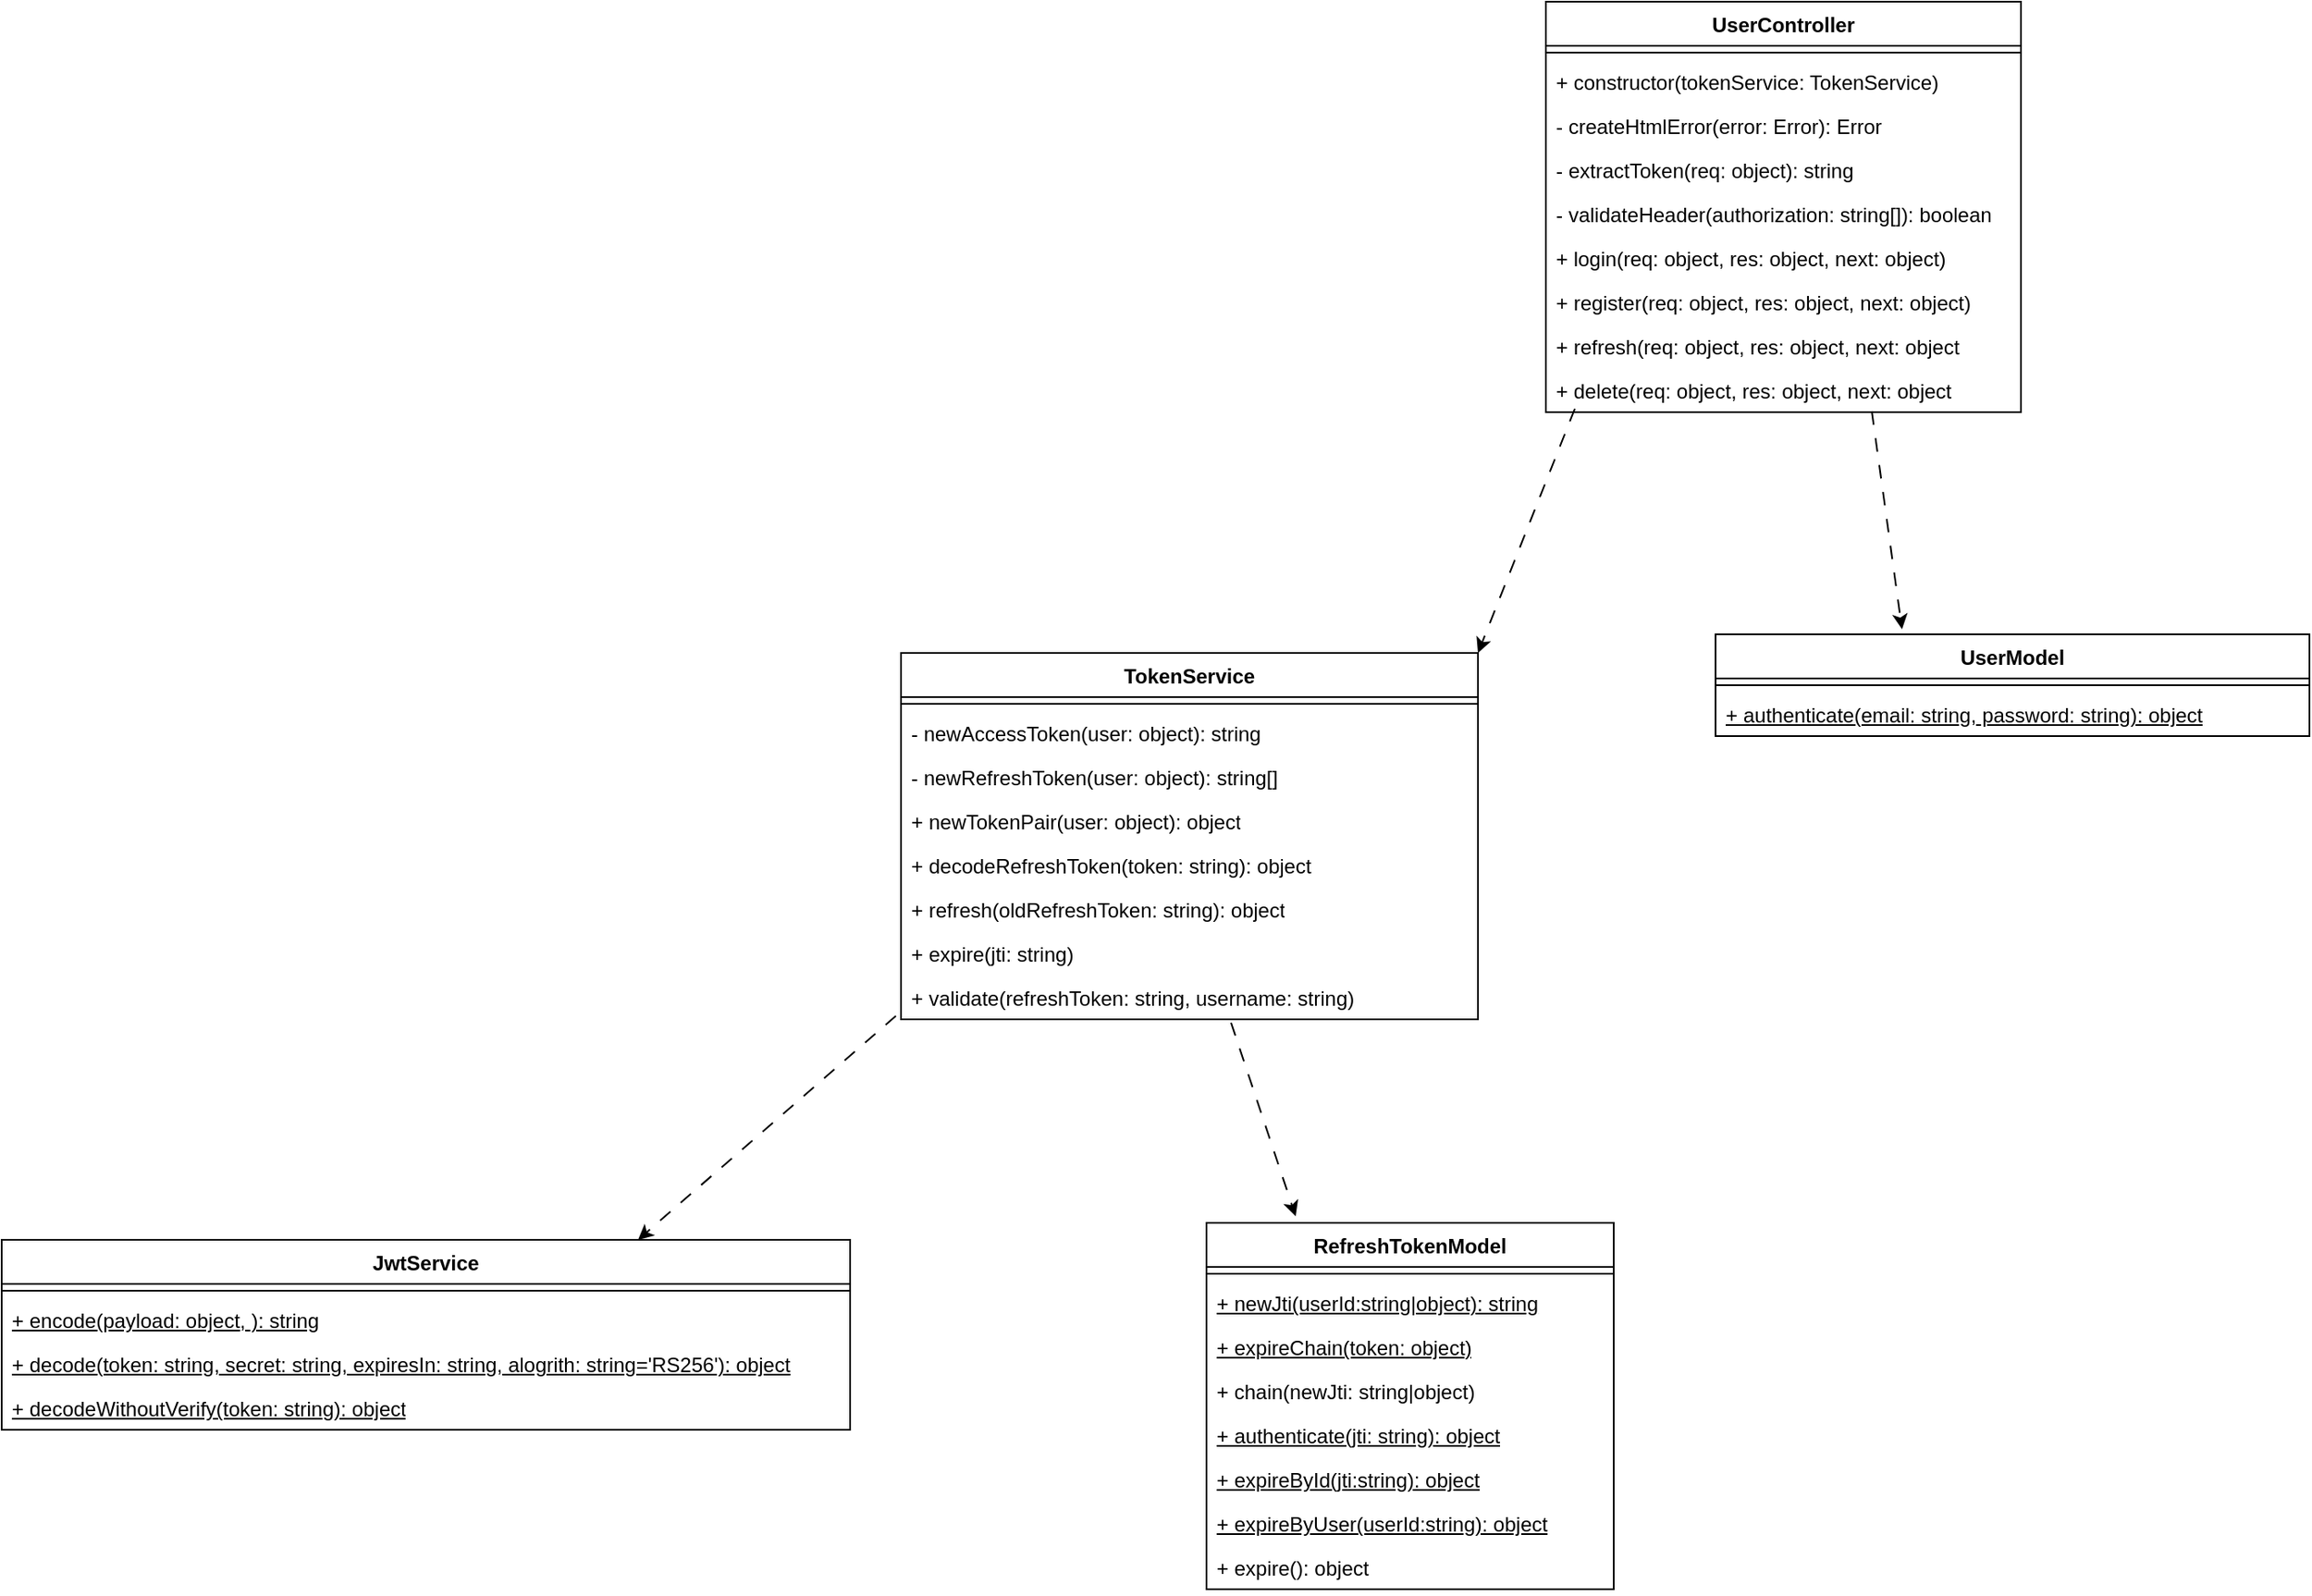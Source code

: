 <mxfile version="26.2.2">
  <diagram name="Page-1" id="s2mYsFO3Dgidq1qFFURQ">
    <mxGraphModel dx="1881" dy="709" grid="1" gridSize="10" guides="1" tooltips="1" connect="1" arrows="1" fold="1" page="1" pageScale="1" pageWidth="850" pageHeight="1100" math="0" shadow="0">
      <root>
        <mxCell id="0" />
        <mxCell id="1" parent="0" />
        <mxCell id="LTxy-Lm1yNunXiUcABPg-1" value="JwtService" style="swimlane;fontStyle=1;align=center;verticalAlign=top;childLayout=stackLayout;horizontal=1;startSize=26;horizontalStack=0;resizeParent=1;resizeParentMax=0;resizeLast=0;collapsible=1;marginBottom=0;whiteSpace=wrap;html=1;" parent="1" vertex="1">
          <mxGeometry x="-380" y="740" width="500" height="112" as="geometry" />
        </mxCell>
        <mxCell id="LTxy-Lm1yNunXiUcABPg-3" value="" style="line;strokeWidth=1;fillColor=none;align=left;verticalAlign=middle;spacingTop=-1;spacingLeft=3;spacingRight=3;rotatable=0;labelPosition=right;points=[];portConstraint=eastwest;strokeColor=inherit;" parent="LTxy-Lm1yNunXiUcABPg-1" vertex="1">
          <mxGeometry y="26" width="500" height="8" as="geometry" />
        </mxCell>
        <mxCell id="LTxy-Lm1yNunXiUcABPg-4" value="+ encode(payload: object, ): string" style="text;strokeColor=none;fillColor=none;align=left;verticalAlign=top;spacingLeft=4;spacingRight=4;overflow=hidden;rotatable=0;points=[[0,0.5],[1,0.5]];portConstraint=eastwest;whiteSpace=wrap;html=1;fontStyle=4" parent="LTxy-Lm1yNunXiUcABPg-1" vertex="1">
          <mxGeometry y="34" width="500" height="26" as="geometry" />
        </mxCell>
        <mxCell id="LTxy-Lm1yNunXiUcABPg-9" value="+ decode(token: string, secret: string, expiresIn: string, alogrith: string=&#39;RS256&#39;): object" style="text;strokeColor=none;fillColor=none;align=left;verticalAlign=top;spacingLeft=4;spacingRight=4;overflow=hidden;rotatable=0;points=[[0,0.5],[1,0.5]];portConstraint=eastwest;whiteSpace=wrap;html=1;fontStyle=4" parent="LTxy-Lm1yNunXiUcABPg-1" vertex="1">
          <mxGeometry y="60" width="500" height="26" as="geometry" />
        </mxCell>
        <mxCell id="LTxy-Lm1yNunXiUcABPg-2" value="+ decodeWithoutVerify(token: string): object" style="text;strokeColor=none;fillColor=none;align=left;verticalAlign=top;spacingLeft=4;spacingRight=4;overflow=hidden;rotatable=0;points=[[0,0.5],[1,0.5]];portConstraint=eastwest;whiteSpace=wrap;html=1;fontStyle=4" parent="LTxy-Lm1yNunXiUcABPg-1" vertex="1">
          <mxGeometry y="86" width="500" height="26" as="geometry" />
        </mxCell>
        <mxCell id="LTxy-Lm1yNunXiUcABPg-10" value="TokenService" style="swimlane;fontStyle=1;align=center;verticalAlign=top;childLayout=stackLayout;horizontal=1;startSize=26;horizontalStack=0;resizeParent=1;resizeParentMax=0;resizeLast=0;collapsible=1;marginBottom=0;whiteSpace=wrap;html=1;" parent="1" vertex="1">
          <mxGeometry x="150" y="394" width="340" height="216" as="geometry" />
        </mxCell>
        <mxCell id="LTxy-Lm1yNunXiUcABPg-12" value="" style="line;strokeWidth=1;fillColor=none;align=left;verticalAlign=middle;spacingTop=-1;spacingLeft=3;spacingRight=3;rotatable=0;labelPosition=right;points=[];portConstraint=eastwest;strokeColor=inherit;" parent="LTxy-Lm1yNunXiUcABPg-10" vertex="1">
          <mxGeometry y="26" width="340" height="8" as="geometry" />
        </mxCell>
        <mxCell id="LTxy-Lm1yNunXiUcABPg-13" value="- newAccessToken(user: object): string" style="text;strokeColor=none;fillColor=none;align=left;verticalAlign=top;spacingLeft=4;spacingRight=4;overflow=hidden;rotatable=0;points=[[0,0.5],[1,0.5]];portConstraint=eastwest;whiteSpace=wrap;html=1;" parent="LTxy-Lm1yNunXiUcABPg-10" vertex="1">
          <mxGeometry y="34" width="340" height="26" as="geometry" />
        </mxCell>
        <mxCell id="LTxy-Lm1yNunXiUcABPg-11" value="- newRefreshToken(user: object): string[]" style="text;strokeColor=none;fillColor=none;align=left;verticalAlign=top;spacingLeft=4;spacingRight=4;overflow=hidden;rotatable=0;points=[[0,0.5],[1,0.5]];portConstraint=eastwest;whiteSpace=wrap;html=1;" parent="LTxy-Lm1yNunXiUcABPg-10" vertex="1">
          <mxGeometry y="60" width="340" height="26" as="geometry" />
        </mxCell>
        <mxCell id="LTxy-Lm1yNunXiUcABPg-14" value="+ newTokenPair(user: object): object" style="text;strokeColor=none;fillColor=none;align=left;verticalAlign=top;spacingLeft=4;spacingRight=4;overflow=hidden;rotatable=0;points=[[0,0.5],[1,0.5]];portConstraint=eastwest;whiteSpace=wrap;html=1;" parent="LTxy-Lm1yNunXiUcABPg-10" vertex="1">
          <mxGeometry y="86" width="340" height="26" as="geometry" />
        </mxCell>
        <mxCell id="LTxy-Lm1yNunXiUcABPg-15" value="+ decodeRefreshToken(token: string): object" style="text;strokeColor=none;fillColor=none;align=left;verticalAlign=top;spacingLeft=4;spacingRight=4;overflow=hidden;rotatable=0;points=[[0,0.5],[1,0.5]];portConstraint=eastwest;whiteSpace=wrap;html=1;" parent="LTxy-Lm1yNunXiUcABPg-10" vertex="1">
          <mxGeometry y="112" width="340" height="26" as="geometry" />
        </mxCell>
        <mxCell id="LTxy-Lm1yNunXiUcABPg-16" value="+ refresh(oldRefreshToken: string): object" style="text;strokeColor=none;fillColor=none;align=left;verticalAlign=top;spacingLeft=4;spacingRight=4;overflow=hidden;rotatable=0;points=[[0,0.5],[1,0.5]];portConstraint=eastwest;whiteSpace=wrap;html=1;" parent="LTxy-Lm1yNunXiUcABPg-10" vertex="1">
          <mxGeometry y="138" width="340" height="26" as="geometry" />
        </mxCell>
        <mxCell id="nY1DbR7YaoWM7g25EeNT-2" value="+ expire(jti: string)" style="text;strokeColor=none;fillColor=none;align=left;verticalAlign=top;spacingLeft=4;spacingRight=4;overflow=hidden;rotatable=0;points=[[0,0.5],[1,0.5]];portConstraint=eastwest;whiteSpace=wrap;html=1;" parent="LTxy-Lm1yNunXiUcABPg-10" vertex="1">
          <mxGeometry y="164" width="340" height="26" as="geometry" />
        </mxCell>
        <mxCell id="nY1DbR7YaoWM7g25EeNT-3" value="+ validate(refreshToken: string, username: string)" style="text;strokeColor=none;fillColor=none;align=left;verticalAlign=top;spacingLeft=4;spacingRight=4;overflow=hidden;rotatable=0;points=[[0,0.5],[1,0.5]];portConstraint=eastwest;whiteSpace=wrap;html=1;" parent="LTxy-Lm1yNunXiUcABPg-10" vertex="1">
          <mxGeometry y="190" width="340" height="26" as="geometry" />
        </mxCell>
        <mxCell id="LTxy-Lm1yNunXiUcABPg-17" value="" style="endArrow=classic;html=1;rounded=0;entryX=0.75;entryY=0;entryDx=0;entryDy=0;dashed=1;dashPattern=8 8;exitX=-0.009;exitY=0.923;exitDx=0;exitDy=0;exitPerimeter=0;" parent="1" source="nY1DbR7YaoWM7g25EeNT-3" target="LTxy-Lm1yNunXiUcABPg-1" edge="1">
          <mxGeometry width="50" height="50" relative="1" as="geometry">
            <mxPoint x="400" y="380" as="sourcePoint" />
            <mxPoint x="450" y="330" as="targetPoint" />
          </mxGeometry>
        </mxCell>
        <mxCell id="LTxy-Lm1yNunXiUcABPg-18" value="UserModel" style="swimlane;fontStyle=1;align=center;verticalAlign=top;childLayout=stackLayout;horizontal=1;startSize=26;horizontalStack=0;resizeParent=1;resizeParentMax=0;resizeLast=0;collapsible=1;marginBottom=0;whiteSpace=wrap;html=1;" parent="1" vertex="1">
          <mxGeometry x="630" y="383" width="350" height="60" as="geometry" />
        </mxCell>
        <mxCell id="LTxy-Lm1yNunXiUcABPg-20" value="" style="line;strokeWidth=1;fillColor=none;align=left;verticalAlign=middle;spacingTop=-1;spacingLeft=3;spacingRight=3;rotatable=0;labelPosition=right;points=[];portConstraint=eastwest;strokeColor=inherit;" parent="LTxy-Lm1yNunXiUcABPg-18" vertex="1">
          <mxGeometry y="26" width="350" height="8" as="geometry" />
        </mxCell>
        <mxCell id="LTxy-Lm1yNunXiUcABPg-21" value="+ authenticate(email: string, password: string): object" style="text;strokeColor=none;fillColor=none;align=left;verticalAlign=top;spacingLeft=4;spacingRight=4;overflow=hidden;rotatable=0;points=[[0,0.5],[1,0.5]];portConstraint=eastwest;whiteSpace=wrap;html=1;fontStyle=4" parent="LTxy-Lm1yNunXiUcABPg-18" vertex="1">
          <mxGeometry y="34" width="350" height="26" as="geometry" />
        </mxCell>
        <mxCell id="LTxy-Lm1yNunXiUcABPg-22" value="RefreshTokenModel" style="swimlane;fontStyle=1;align=center;verticalAlign=top;childLayout=stackLayout;horizontal=1;startSize=26;horizontalStack=0;resizeParent=1;resizeParentMax=0;resizeLast=0;collapsible=1;marginBottom=0;whiteSpace=wrap;html=1;" parent="1" vertex="1">
          <mxGeometry x="330" y="730" width="240" height="216" as="geometry" />
        </mxCell>
        <mxCell id="LTxy-Lm1yNunXiUcABPg-24" value="" style="line;strokeWidth=1;fillColor=none;align=left;verticalAlign=middle;spacingTop=-1;spacingLeft=3;spacingRight=3;rotatable=0;labelPosition=right;points=[];portConstraint=eastwest;strokeColor=inherit;" parent="LTxy-Lm1yNunXiUcABPg-22" vertex="1">
          <mxGeometry y="26" width="240" height="8" as="geometry" />
        </mxCell>
        <mxCell id="LTxy-Lm1yNunXiUcABPg-25" value="+ newJti(userId:string|object): string" style="text;strokeColor=none;fillColor=none;align=left;verticalAlign=top;spacingLeft=4;spacingRight=4;overflow=hidden;rotatable=0;points=[[0,0.5],[1,0.5]];portConstraint=eastwest;whiteSpace=wrap;html=1;fontStyle=4" parent="LTxy-Lm1yNunXiUcABPg-22" vertex="1">
          <mxGeometry y="34" width="240" height="26" as="geometry" />
        </mxCell>
        <mxCell id="LTxy-Lm1yNunXiUcABPg-23" value="+ expireChain(token: object)" style="text;strokeColor=none;fillColor=none;align=left;verticalAlign=top;spacingLeft=4;spacingRight=4;overflow=hidden;rotatable=0;points=[[0,0.5],[1,0.5]];portConstraint=eastwest;whiteSpace=wrap;html=1;fontStyle=4" parent="LTxy-Lm1yNunXiUcABPg-22" vertex="1">
          <mxGeometry y="60" width="240" height="26" as="geometry" />
        </mxCell>
        <mxCell id="LTxy-Lm1yNunXiUcABPg-26" value="+ chain(newJti: string|object)" style="text;strokeColor=none;fillColor=none;align=left;verticalAlign=top;spacingLeft=4;spacingRight=4;overflow=hidden;rotatable=0;points=[[0,0.5],[1,0.5]];portConstraint=eastwest;whiteSpace=wrap;html=1;" parent="LTxy-Lm1yNunXiUcABPg-22" vertex="1">
          <mxGeometry y="86" width="240" height="26" as="geometry" />
        </mxCell>
        <mxCell id="LTxy-Lm1yNunXiUcABPg-27" value="+ authenticate(jti: string): object" style="text;strokeColor=none;fillColor=none;align=left;verticalAlign=top;spacingLeft=4;spacingRight=4;overflow=hidden;rotatable=0;points=[[0,0.5],[1,0.5]];portConstraint=eastwest;whiteSpace=wrap;html=1;fontStyle=4" parent="LTxy-Lm1yNunXiUcABPg-22" vertex="1">
          <mxGeometry y="112" width="240" height="26" as="geometry" />
        </mxCell>
        <mxCell id="USL1-46vAMmcH3fTehHU-1" value="+ expireById(jti:string): object" style="text;strokeColor=none;fillColor=none;align=left;verticalAlign=top;spacingLeft=4;spacingRight=4;overflow=hidden;rotatable=0;points=[[0,0.5],[1,0.5]];portConstraint=eastwest;whiteSpace=wrap;html=1;fontStyle=4" vertex="1" parent="LTxy-Lm1yNunXiUcABPg-22">
          <mxGeometry y="138" width="240" height="26" as="geometry" />
        </mxCell>
        <mxCell id="LTxy-Lm1yNunXiUcABPg-28" value="+ expireByUser(userId:string): object" style="text;strokeColor=none;fillColor=none;align=left;verticalAlign=top;spacingLeft=4;spacingRight=4;overflow=hidden;rotatable=0;points=[[0,0.5],[1,0.5]];portConstraint=eastwest;whiteSpace=wrap;html=1;fontStyle=4" parent="LTxy-Lm1yNunXiUcABPg-22" vertex="1">
          <mxGeometry y="164" width="240" height="26" as="geometry" />
        </mxCell>
        <mxCell id="LTxy-Lm1yNunXiUcABPg-29" value="+ expire(): object" style="text;strokeColor=none;fillColor=none;align=left;verticalAlign=top;spacingLeft=4;spacingRight=4;overflow=hidden;rotatable=0;points=[[0,0.5],[1,0.5]];portConstraint=eastwest;whiteSpace=wrap;html=1;" parent="LTxy-Lm1yNunXiUcABPg-22" vertex="1">
          <mxGeometry y="190" width="240" height="26" as="geometry" />
        </mxCell>
        <mxCell id="LTxy-Lm1yNunXiUcABPg-30" style="rounded=0;orthogonalLoop=1;jettySize=auto;html=1;exitX=0.572;exitY=1.077;exitDx=0;exitDy=0;entryX=0.219;entryY=-0.018;entryDx=0;entryDy=0;entryPerimeter=0;dashed=1;dashPattern=8 8;exitPerimeter=0;" parent="1" source="nY1DbR7YaoWM7g25EeNT-3" target="LTxy-Lm1yNunXiUcABPg-22" edge="1">
          <mxGeometry relative="1" as="geometry" />
        </mxCell>
        <mxCell id="LTxy-Lm1yNunXiUcABPg-31" style="rounded=0;orthogonalLoop=1;jettySize=auto;html=1;entryX=0.314;entryY=-0.05;entryDx=0;entryDy=0;entryPerimeter=0;dashed=1;dashPattern=8 8;exitX=0.686;exitY=0.981;exitDx=0;exitDy=0;exitPerimeter=0;" parent="1" source="nY1DbR7YaoWM7g25EeNT-4" target="LTxy-Lm1yNunXiUcABPg-18" edge="1">
          <mxGeometry relative="1" as="geometry">
            <mxPoint x="830" y="300" as="sourcePoint" />
          </mxGeometry>
        </mxCell>
        <mxCell id="LTxy-Lm1yNunXiUcABPg-32" value="UserController" style="swimlane;fontStyle=1;align=center;verticalAlign=top;childLayout=stackLayout;horizontal=1;startSize=26;horizontalStack=0;resizeParent=1;resizeParentMax=0;resizeLast=0;collapsible=1;marginBottom=0;whiteSpace=wrap;html=1;" parent="1" vertex="1">
          <mxGeometry x="530" y="10" width="280" height="242" as="geometry" />
        </mxCell>
        <mxCell id="LTxy-Lm1yNunXiUcABPg-34" value="" style="line;strokeWidth=1;fillColor=none;align=left;verticalAlign=middle;spacingTop=-1;spacingLeft=3;spacingRight=3;rotatable=0;labelPosition=right;points=[];portConstraint=eastwest;strokeColor=inherit;" parent="LTxy-Lm1yNunXiUcABPg-32" vertex="1">
          <mxGeometry y="26" width="280" height="8" as="geometry" />
        </mxCell>
        <mxCell id="uluM3cy5bpXOXz0XuBO5-1" value="+ constructor(tokenService: TokenService)" style="text;strokeColor=none;fillColor=none;align=left;verticalAlign=top;spacingLeft=4;spacingRight=4;overflow=hidden;rotatable=0;points=[[0,0.5],[1,0.5]];portConstraint=eastwest;whiteSpace=wrap;html=1;" parent="LTxy-Lm1yNunXiUcABPg-32" vertex="1">
          <mxGeometry y="34" width="280" height="26" as="geometry" />
        </mxCell>
        <mxCell id="LTxy-Lm1yNunXiUcABPg-39" value="- createHtmlError(error: Error): Error" style="text;strokeColor=none;fillColor=none;align=left;verticalAlign=top;spacingLeft=4;spacingRight=4;overflow=hidden;rotatable=0;points=[[0,0.5],[1,0.5]];portConstraint=eastwest;whiteSpace=wrap;html=1;" parent="LTxy-Lm1yNunXiUcABPg-32" vertex="1">
          <mxGeometry y="60" width="280" height="26" as="geometry" />
        </mxCell>
        <mxCell id="LTxy-Lm1yNunXiUcABPg-37" value="- extractToken(req: object): string" style="text;strokeColor=none;fillColor=none;align=left;verticalAlign=top;spacingLeft=4;spacingRight=4;overflow=hidden;rotatable=0;points=[[0,0.5],[1,0.5]];portConstraint=eastwest;whiteSpace=wrap;html=1;" parent="LTxy-Lm1yNunXiUcABPg-32" vertex="1">
          <mxGeometry y="86" width="280" height="26" as="geometry" />
        </mxCell>
        <mxCell id="LTxy-Lm1yNunXiUcABPg-38" value="- validateHeader(authorization: string[]): boolean" style="text;strokeColor=none;fillColor=none;align=left;verticalAlign=top;spacingLeft=4;spacingRight=4;overflow=hidden;rotatable=0;points=[[0,0.5],[1,0.5]];portConstraint=eastwest;whiteSpace=wrap;html=1;" parent="LTxy-Lm1yNunXiUcABPg-32" vertex="1">
          <mxGeometry y="112" width="280" height="26" as="geometry" />
        </mxCell>
        <mxCell id="LTxy-Lm1yNunXiUcABPg-35" value="+ login(req: object, res: object, next: object)" style="text;strokeColor=none;fillColor=none;align=left;verticalAlign=top;spacingLeft=4;spacingRight=4;overflow=hidden;rotatable=0;points=[[0,0.5],[1,0.5]];portConstraint=eastwest;whiteSpace=wrap;html=1;" parent="LTxy-Lm1yNunXiUcABPg-32" vertex="1">
          <mxGeometry y="138" width="280" height="26" as="geometry" />
        </mxCell>
        <mxCell id="LTxy-Lm1yNunXiUcABPg-40" value="+ register(req: object, res: object, next: object)" style="text;strokeColor=none;fillColor=none;align=left;verticalAlign=top;spacingLeft=4;spacingRight=4;overflow=hidden;rotatable=0;points=[[0,0.5],[1,0.5]];portConstraint=eastwest;whiteSpace=wrap;html=1;" parent="LTxy-Lm1yNunXiUcABPg-32" vertex="1">
          <mxGeometry y="164" width="280" height="26" as="geometry" />
        </mxCell>
        <mxCell id="LTxy-Lm1yNunXiUcABPg-33" value="+ refresh(req: object, res: object, next: object" style="text;strokeColor=none;fillColor=none;align=left;verticalAlign=top;spacingLeft=4;spacingRight=4;overflow=hidden;rotatable=0;points=[[0,0.5],[1,0.5]];portConstraint=eastwest;whiteSpace=wrap;html=1;" parent="LTxy-Lm1yNunXiUcABPg-32" vertex="1">
          <mxGeometry y="190" width="280" height="26" as="geometry" />
        </mxCell>
        <mxCell id="nY1DbR7YaoWM7g25EeNT-4" value="+ delete(req: object, res: object, next: object" style="text;strokeColor=none;fillColor=none;align=left;verticalAlign=top;spacingLeft=4;spacingRight=4;overflow=hidden;rotatable=0;points=[[0,0.5],[1,0.5]];portConstraint=eastwest;whiteSpace=wrap;html=1;" parent="LTxy-Lm1yNunXiUcABPg-32" vertex="1">
          <mxGeometry y="216" width="280" height="26" as="geometry" />
        </mxCell>
        <mxCell id="LTxy-Lm1yNunXiUcABPg-36" style="rounded=0;orthogonalLoop=1;jettySize=auto;html=1;entryX=1;entryY=0;entryDx=0;entryDy=0;dashed=1;dashPattern=8 8;exitX=0.061;exitY=0.923;exitDx=0;exitDy=0;exitPerimeter=0;" parent="1" source="nY1DbR7YaoWM7g25EeNT-4" target="LTxy-Lm1yNunXiUcABPg-10" edge="1">
          <mxGeometry relative="1" as="geometry">
            <mxPoint x="530" y="270" as="sourcePoint" />
          </mxGeometry>
        </mxCell>
      </root>
    </mxGraphModel>
  </diagram>
</mxfile>
